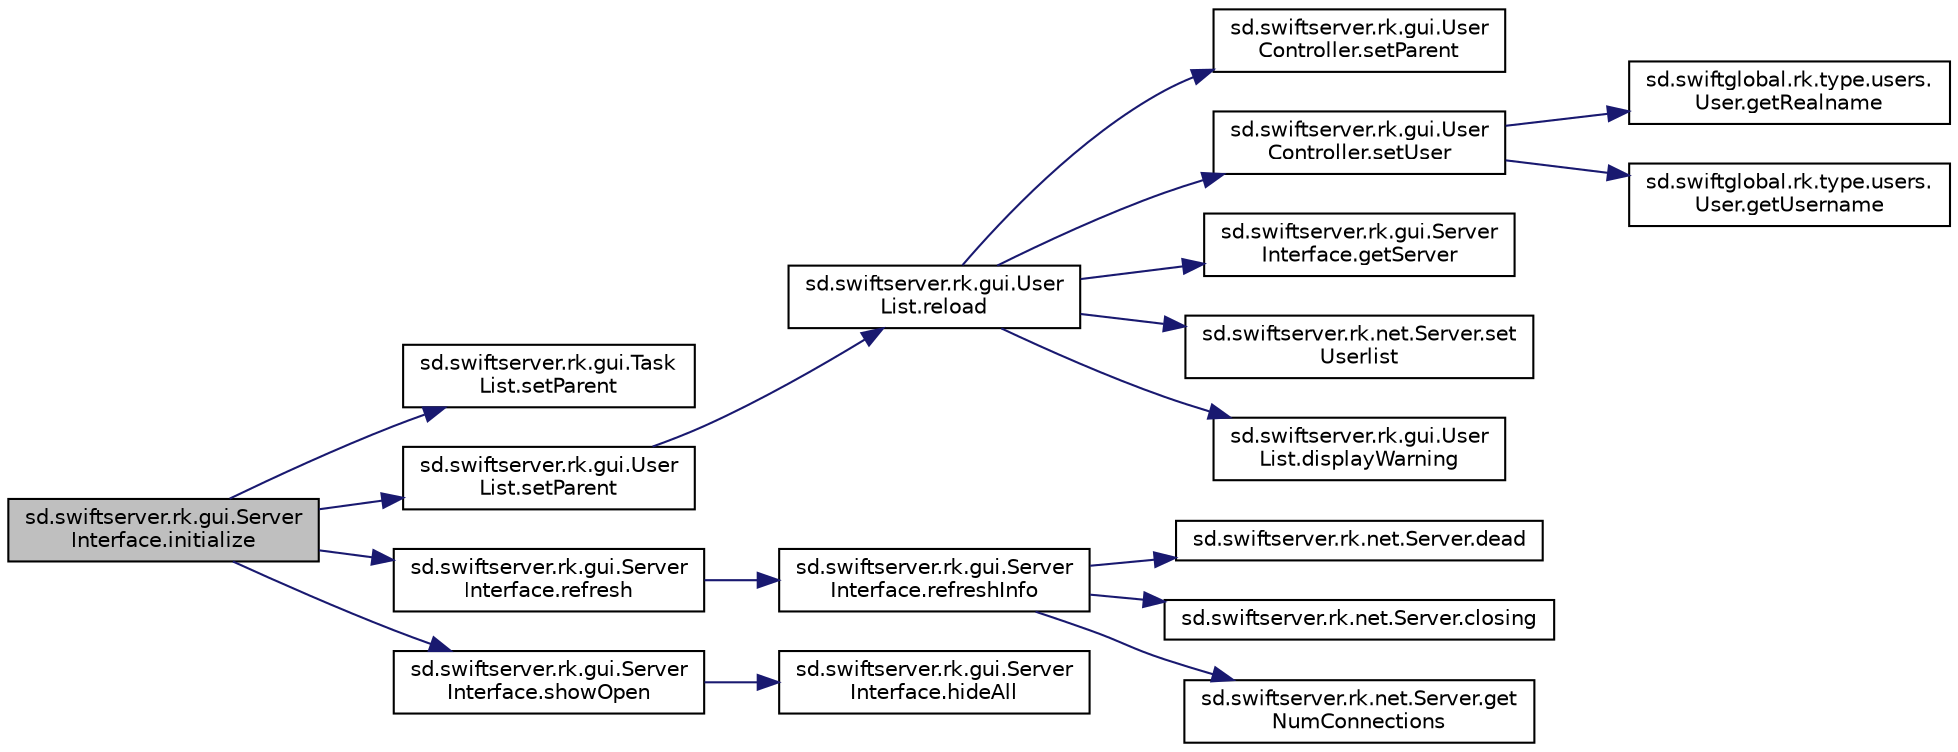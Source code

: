 digraph "sd.swiftserver.rk.gui.ServerInterface.initialize"
{
  edge [fontname="Helvetica",fontsize="10",labelfontname="Helvetica",labelfontsize="10"];
  node [fontname="Helvetica",fontsize="10",shape=record];
  rankdir="LR";
  Node1 [label="sd.swiftserver.rk.gui.Server\lInterface.initialize",height=0.2,width=0.4,color="black", fillcolor="grey75", style="filled", fontcolor="black"];
  Node1 -> Node2 [color="midnightblue",fontsize="10",style="solid",fontname="Helvetica"];
  Node2 [label="sd.swiftserver.rk.gui.Task\lList.setParent",height=0.2,width=0.4,color="black", fillcolor="white", style="filled",URL="$classsd_1_1swiftserver_1_1rk_1_1gui_1_1TaskList.html#ac2949c2ee5d4990c0a8b5d005b57c898"];
  Node1 -> Node3 [color="midnightblue",fontsize="10",style="solid",fontname="Helvetica"];
  Node3 [label="sd.swiftserver.rk.gui.User\lList.setParent",height=0.2,width=0.4,color="black", fillcolor="white", style="filled",URL="$classsd_1_1swiftserver_1_1rk_1_1gui_1_1UserList.html#a589ca2a82b8088cc6b73be46c7207e08"];
  Node3 -> Node4 [color="midnightblue",fontsize="10",style="solid",fontname="Helvetica"];
  Node4 [label="sd.swiftserver.rk.gui.User\lList.reload",height=0.2,width=0.4,color="black", fillcolor="white", style="filled",URL="$classsd_1_1swiftserver_1_1rk_1_1gui_1_1UserList.html#a1445148955b132fe2ae7b3737f239239"];
  Node4 -> Node5 [color="midnightblue",fontsize="10",style="solid",fontname="Helvetica"];
  Node5 [label="sd.swiftserver.rk.gui.User\lController.setParent",height=0.2,width=0.4,color="black", fillcolor="white", style="filled",URL="$classsd_1_1swiftserver_1_1rk_1_1gui_1_1UserController.html#aa97fc01f81ff325ee09ebcbddec4fd6a"];
  Node4 -> Node6 [color="midnightblue",fontsize="10",style="solid",fontname="Helvetica"];
  Node6 [label="sd.swiftserver.rk.gui.User\lController.setUser",height=0.2,width=0.4,color="black", fillcolor="white", style="filled",URL="$classsd_1_1swiftserver_1_1rk_1_1gui_1_1UserController.html#a6742866d84cdc1304faf2ccc1088c7db"];
  Node6 -> Node7 [color="midnightblue",fontsize="10",style="solid",fontname="Helvetica"];
  Node7 [label="sd.swiftglobal.rk.type.users.\lUser.getRealname",height=0.2,width=0.4,color="black", fillcolor="white", style="filled",URL="$classsd_1_1swiftglobal_1_1rk_1_1type_1_1users_1_1User.html#a1f5818662dd0da72c3e8ac097e03c3d2"];
  Node6 -> Node8 [color="midnightblue",fontsize="10",style="solid",fontname="Helvetica"];
  Node8 [label="sd.swiftglobal.rk.type.users.\lUser.getUsername",height=0.2,width=0.4,color="black", fillcolor="white", style="filled",URL="$classsd_1_1swiftglobal_1_1rk_1_1type_1_1users_1_1User.html#ac6d7437f7793007475f9ded4f5967b80"];
  Node4 -> Node9 [color="midnightblue",fontsize="10",style="solid",fontname="Helvetica"];
  Node9 [label="sd.swiftserver.rk.gui.Server\lInterface.getServer",height=0.2,width=0.4,color="black", fillcolor="white", style="filled",URL="$classsd_1_1swiftserver_1_1rk_1_1gui_1_1ServerInterface.html#a387a1d67c1891b37a79964e9b3293269"];
  Node4 -> Node10 [color="midnightblue",fontsize="10",style="solid",fontname="Helvetica"];
  Node10 [label="sd.swiftserver.rk.net.Server.set\lUserlist",height=0.2,width=0.4,color="black", fillcolor="white", style="filled",URL="$classsd_1_1swiftserver_1_1rk_1_1net_1_1Server.html#a6518b644ce175846a6c8de98dd28bbde"];
  Node4 -> Node11 [color="midnightblue",fontsize="10",style="solid",fontname="Helvetica"];
  Node11 [label="sd.swiftserver.rk.gui.User\lList.displayWarning",height=0.2,width=0.4,color="black", fillcolor="white", style="filled",URL="$classsd_1_1swiftserver_1_1rk_1_1gui_1_1UserList.html#a2f8a39e354656c4511d95d850c000e60"];
  Node1 -> Node12 [color="midnightblue",fontsize="10",style="solid",fontname="Helvetica"];
  Node12 [label="sd.swiftserver.rk.gui.Server\lInterface.refresh",height=0.2,width=0.4,color="black", fillcolor="white", style="filled",URL="$classsd_1_1swiftserver_1_1rk_1_1gui_1_1ServerInterface.html#acf93b2764cbcd02ca55a3a676d39a93f"];
  Node12 -> Node13 [color="midnightblue",fontsize="10",style="solid",fontname="Helvetica"];
  Node13 [label="sd.swiftserver.rk.gui.Server\lInterface.refreshInfo",height=0.2,width=0.4,color="black", fillcolor="white", style="filled",URL="$classsd_1_1swiftserver_1_1rk_1_1gui_1_1ServerInterface.html#a4b29750ebcb3bce9df24ed413fd09497"];
  Node13 -> Node14 [color="midnightblue",fontsize="10",style="solid",fontname="Helvetica"];
  Node14 [label="sd.swiftserver.rk.net.Server.dead",height=0.2,width=0.4,color="black", fillcolor="white", style="filled",URL="$classsd_1_1swiftserver_1_1rk_1_1net_1_1Server.html#a8f32a1886688b05b7e1d1667a3a9a8e1"];
  Node13 -> Node15 [color="midnightblue",fontsize="10",style="solid",fontname="Helvetica"];
  Node15 [label="sd.swiftserver.rk.net.Server.closing",height=0.2,width=0.4,color="black", fillcolor="white", style="filled",URL="$classsd_1_1swiftserver_1_1rk_1_1net_1_1Server.html#a3fca0307a8f70f89f5d8410e37fd6962"];
  Node13 -> Node16 [color="midnightblue",fontsize="10",style="solid",fontname="Helvetica"];
  Node16 [label="sd.swiftserver.rk.net.Server.get\lNumConnections",height=0.2,width=0.4,color="black", fillcolor="white", style="filled",URL="$classsd_1_1swiftserver_1_1rk_1_1net_1_1Server.html#ab1f6e9ec3e883be17b0077ca41c82188"];
  Node1 -> Node17 [color="midnightblue",fontsize="10",style="solid",fontname="Helvetica"];
  Node17 [label="sd.swiftserver.rk.gui.Server\lInterface.showOpen",height=0.2,width=0.4,color="black", fillcolor="white", style="filled",URL="$classsd_1_1swiftserver_1_1rk_1_1gui_1_1ServerInterface.html#a17d0b9a73f26d2e92162db75e2b9a18a"];
  Node17 -> Node18 [color="midnightblue",fontsize="10",style="solid",fontname="Helvetica"];
  Node18 [label="sd.swiftserver.rk.gui.Server\lInterface.hideAll",height=0.2,width=0.4,color="black", fillcolor="white", style="filled",URL="$classsd_1_1swiftserver_1_1rk_1_1gui_1_1ServerInterface.html#a0035675afa30044562b10da0f0162e54"];
}
